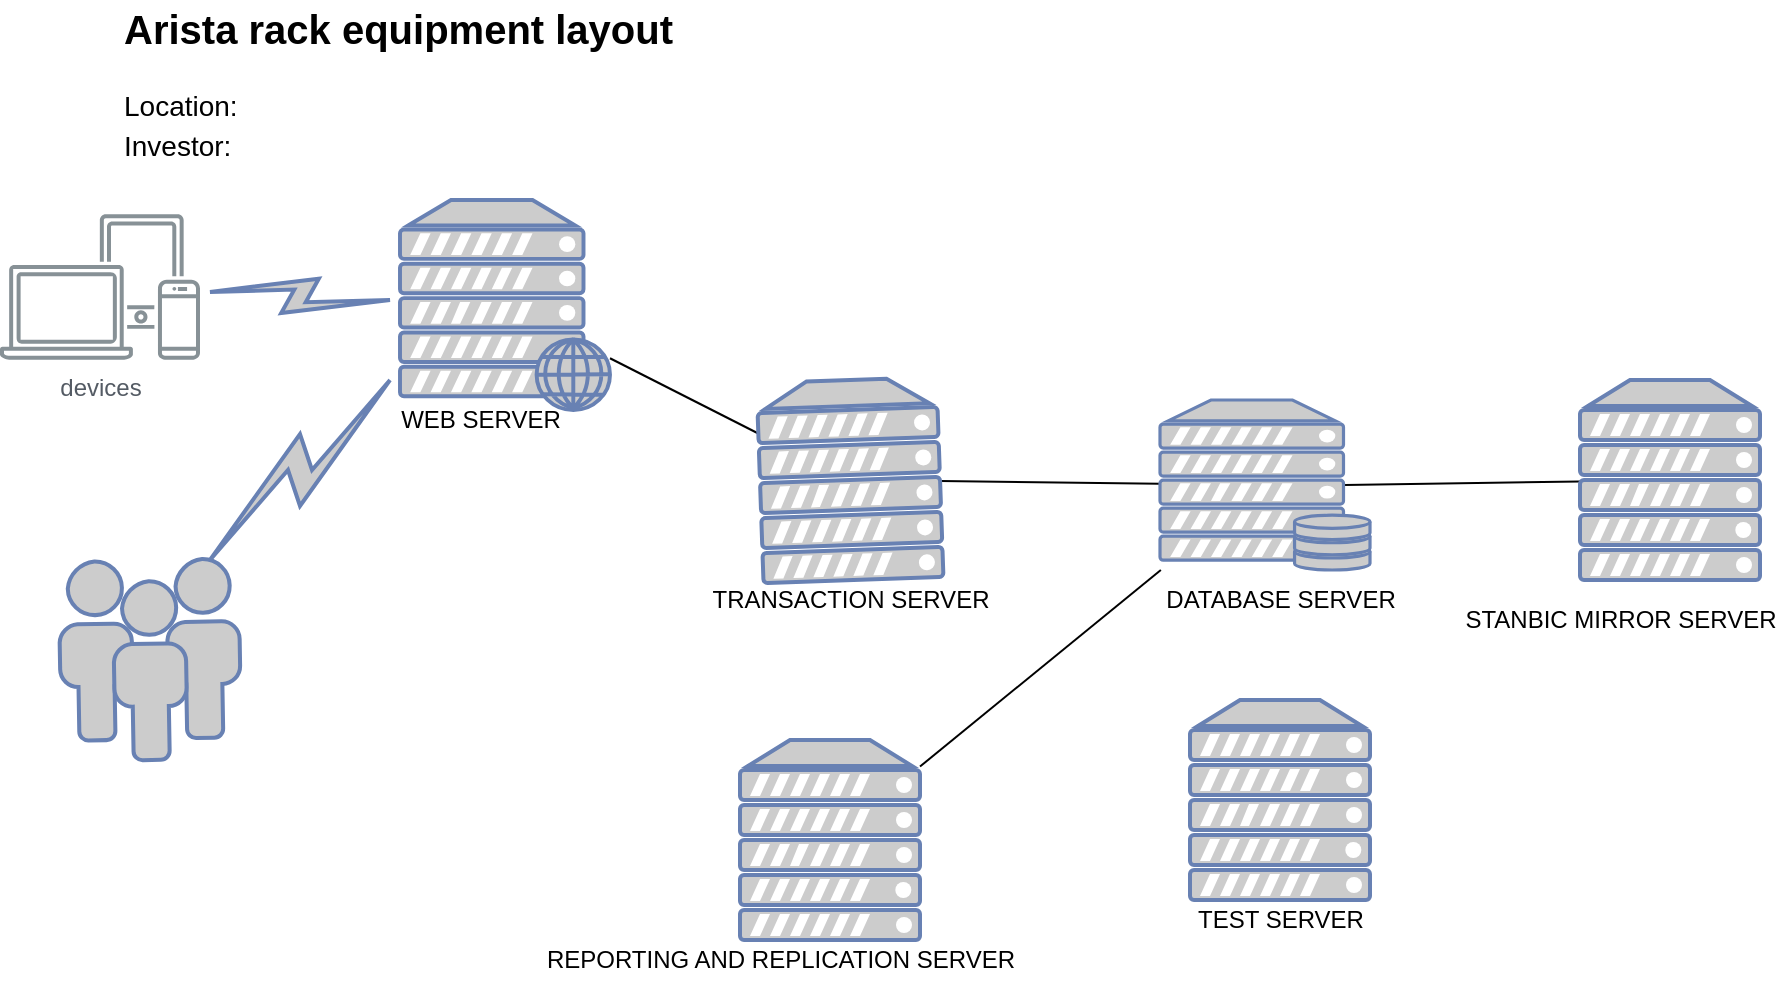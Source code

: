 <mxfile version="13.5.4" type="github">
  <diagram id="l2aKFoh6-Bn0gOPZ2l0T" name="Page-1">
    <mxGraphModel dx="2037" dy="482" grid="1" gridSize="10" guides="1" tooltips="1" connect="1" arrows="1" fold="1" page="1" pageScale="1" pageWidth="1169" pageHeight="827" math="0" shadow="0">
      <root>
        <mxCell id="0" />
        <mxCell id="1" parent="0" />
        <mxCell id="mpq5AgpwV83IM184FDqD-40" value="Arista rack equipment layout" style="text;html=1;resizable=1;points=[];autosize=0;align=left;verticalAlign=top;spacingTop=-4;fontSize=20;fontStyle=1" parent="1" vertex="1">
          <mxGeometry x="40" y="40" width="580" height="30" as="geometry" />
        </mxCell>
        <mxCell id="mpq5AgpwV83IM184FDqD-41" value="Location:" style="text;html=1;resizable=1;points=[];autosize=0;align=left;verticalAlign=middle;spacingTop=-4;fontSize=14;fontStyle=0" parent="1" vertex="1">
          <mxGeometry x="40" y="80" width="580" height="30" as="geometry" />
        </mxCell>
        <mxCell id="mpq5AgpwV83IM184FDqD-42" value="Investor:" style="text;html=1;resizable=1;points=[];autosize=0;align=left;verticalAlign=middle;spacingTop=-4;fontSize=14;fontStyle=0" parent="1" vertex="1">
          <mxGeometry x="40" y="100" width="580" height="30" as="geometry" />
        </mxCell>
        <mxCell id="IGD-j1G_IqfU7hNhVimZ-35" style="rounded=0;orthogonalLoop=1;jettySize=auto;html=1;endArrow=none;endFill=0;" edge="1" parent="1" source="IGD-j1G_IqfU7hNhVimZ-1" target="IGD-j1G_IqfU7hNhVimZ-4">
          <mxGeometry relative="1" as="geometry" />
        </mxCell>
        <object label="" id="IGD-j1G_IqfU7hNhVimZ-1">
          <mxCell style="fontColor=#0066CC;verticalAlign=top;verticalLabelPosition=bottom;labelPosition=center;align=center;html=1;outlineConnect=0;fillColor=#CCCCCC;strokeColor=#6881B3;gradientColor=none;gradientDirection=north;strokeWidth=2;shape=mxgraph.networks.web_server;" vertex="1" parent="1">
            <mxGeometry x="180" y="140" width="105" height="105" as="geometry" />
          </mxCell>
        </object>
        <mxCell id="IGD-j1G_IqfU7hNhVimZ-2" value="" style="fontColor=#0066CC;verticalAlign=top;verticalLabelPosition=bottom;labelPosition=center;align=center;html=1;outlineConnect=0;fillColor=#CCCCCC;strokeColor=#6881B3;gradientColor=none;gradientDirection=north;strokeWidth=2;shape=mxgraph.networks.users;rotation=-1;" vertex="1" parent="1">
          <mxGeometry x="10" y="320" width="90" height="100" as="geometry" />
        </mxCell>
        <mxCell id="IGD-j1G_IqfU7hNhVimZ-36" style="edgeStyle=none;rounded=0;orthogonalLoop=1;jettySize=auto;html=1;endArrow=none;endFill=0;" edge="1" parent="1" source="IGD-j1G_IqfU7hNhVimZ-4" target="IGD-j1G_IqfU7hNhVimZ-29">
          <mxGeometry relative="1" as="geometry" />
        </mxCell>
        <mxCell id="IGD-j1G_IqfU7hNhVimZ-4" value="" style="fontColor=#0066CC;verticalAlign=top;verticalLabelPosition=bottom;labelPosition=center;align=center;html=1;outlineConnect=0;fillColor=#CCCCCC;strokeColor=#6881B3;gradientColor=none;gradientDirection=north;strokeWidth=2;shape=mxgraph.networks.server;rotation=-2;" vertex="1" parent="1">
          <mxGeometry x="360" y="230" width="90" height="100" as="geometry" />
        </mxCell>
        <mxCell id="IGD-j1G_IqfU7hNhVimZ-5" value="" style="fontColor=#0066CC;verticalAlign=top;verticalLabelPosition=bottom;labelPosition=center;align=center;html=1;outlineConnect=0;fillColor=#CCCCCC;strokeColor=#6881B3;gradientColor=none;gradientDirection=north;strokeWidth=2;shape=mxgraph.networks.server;" vertex="1" parent="1">
          <mxGeometry x="350" y="410" width="90" height="100" as="geometry" />
        </mxCell>
        <mxCell id="IGD-j1G_IqfU7hNhVimZ-7" value="devices" style="outlineConnect=0;gradientColor=none;fontColor=#545B64;strokeColor=none;fillColor=#879196;dashed=0;verticalLabelPosition=bottom;verticalAlign=top;align=center;html=1;fontSize=12;fontStyle=0;aspect=fixed;shape=mxgraph.aws4.illustration_devices;pointerEvents=1" vertex="1" parent="1">
          <mxGeometry x="-20" y="147" width="100" height="73" as="geometry" />
        </mxCell>
        <mxCell id="IGD-j1G_IqfU7hNhVimZ-38" style="edgeStyle=none;rounded=0;orthogonalLoop=1;jettySize=auto;html=1;endArrow=none;endFill=0;" edge="1" parent="1" source="IGD-j1G_IqfU7hNhVimZ-29" target="IGD-j1G_IqfU7hNhVimZ-5">
          <mxGeometry relative="1" as="geometry" />
        </mxCell>
        <mxCell id="IGD-j1G_IqfU7hNhVimZ-41" style="edgeStyle=none;rounded=0;orthogonalLoop=1;jettySize=auto;html=1;endArrow=none;endFill=0;exitX=0.88;exitY=0.5;exitDx=0;exitDy=0;exitPerimeter=0;" edge="1" parent="1" source="IGD-j1G_IqfU7hNhVimZ-29" target="IGD-j1G_IqfU7hNhVimZ-40">
          <mxGeometry relative="1" as="geometry" />
        </mxCell>
        <mxCell id="IGD-j1G_IqfU7hNhVimZ-29" value="" style="fontColor=#0066CC;verticalAlign=top;verticalLabelPosition=bottom;labelPosition=center;align=center;html=1;outlineConnect=0;fillColor=#CCCCCC;strokeColor=#6881B3;gradientColor=none;gradientDirection=north;strokeWidth=2;shape=mxgraph.networks.server_storage;" vertex="1" parent="1">
          <mxGeometry x="560" y="240" width="105" height="85" as="geometry" />
        </mxCell>
        <mxCell id="IGD-j1G_IqfU7hNhVimZ-33" value="" style="html=1;outlineConnect=0;fillColor=#CCCCCC;strokeColor=#6881B3;gradientColor=none;gradientDirection=north;strokeWidth=2;shape=mxgraph.networks.comm_link_edge;html=1;" edge="1" parent="1" source="IGD-j1G_IqfU7hNhVimZ-7" target="IGD-j1G_IqfU7hNhVimZ-1">
          <mxGeometry width="100" height="100" relative="1" as="geometry">
            <mxPoint x="140" y="260" as="sourcePoint" />
            <mxPoint x="240" y="160" as="targetPoint" />
          </mxGeometry>
        </mxCell>
        <mxCell id="IGD-j1G_IqfU7hNhVimZ-34" value="" style="html=1;outlineConnect=0;fillColor=#CCCCCC;strokeColor=#6881B3;gradientColor=none;gradientDirection=north;strokeWidth=2;shape=mxgraph.networks.comm_link_edge;html=1;" edge="1" parent="1">
          <mxGeometry width="100" height="100" relative="1" as="geometry">
            <mxPoint x="80" y="325" as="sourcePoint" />
            <mxPoint x="180" y="225" as="targetPoint" />
          </mxGeometry>
        </mxCell>
        <mxCell id="IGD-j1G_IqfU7hNhVimZ-39" value="" style="fontColor=#0066CC;verticalAlign=top;verticalLabelPosition=bottom;labelPosition=center;align=center;html=1;outlineConnect=0;fillColor=#CCCCCC;strokeColor=#6881B3;gradientColor=none;gradientDirection=north;strokeWidth=2;shape=mxgraph.networks.server;" vertex="1" parent="1">
          <mxGeometry x="575" y="390" width="90" height="100" as="geometry" />
        </mxCell>
        <mxCell id="IGD-j1G_IqfU7hNhVimZ-40" value="" style="fontColor=#0066CC;verticalAlign=top;verticalLabelPosition=bottom;labelPosition=center;align=center;html=1;outlineConnect=0;fillColor=#CCCCCC;strokeColor=#6881B3;gradientColor=none;gradientDirection=north;strokeWidth=2;shape=mxgraph.networks.server;" vertex="1" parent="1">
          <mxGeometry x="770" y="230" width="90" height="100" as="geometry" />
        </mxCell>
        <mxCell id="IGD-j1G_IqfU7hNhVimZ-43" value="WEB SERVER" style="text;html=1;resizable=0;autosize=1;align=center;verticalAlign=middle;points=[];fillColor=none;strokeColor=none;rounded=0;" vertex="1" parent="1">
          <mxGeometry x="170" y="240" width="100" height="20" as="geometry" />
        </mxCell>
        <mxCell id="IGD-j1G_IqfU7hNhVimZ-44" value="TRANSACTION SERVER&lt;br&gt;" style="text;html=1;resizable=0;autosize=1;align=center;verticalAlign=middle;points=[];fillColor=none;strokeColor=none;rounded=0;" vertex="1" parent="1">
          <mxGeometry x="330" y="330" width="150" height="20" as="geometry" />
        </mxCell>
        <mxCell id="IGD-j1G_IqfU7hNhVimZ-45" value="DATABASE SERVER" style="text;html=1;resizable=0;autosize=1;align=center;verticalAlign=middle;points=[];fillColor=none;strokeColor=none;rounded=0;" vertex="1" parent="1">
          <mxGeometry x="555" y="330" width="130" height="20" as="geometry" />
        </mxCell>
        <mxCell id="IGD-j1G_IqfU7hNhVimZ-47" value="REPORTING AND REPLICATION SERVER" style="text;html=1;resizable=0;autosize=1;align=center;verticalAlign=middle;points=[];fillColor=none;strokeColor=none;rounded=0;" vertex="1" parent="1">
          <mxGeometry x="245" y="510" width="250" height="20" as="geometry" />
        </mxCell>
        <mxCell id="IGD-j1G_IqfU7hNhVimZ-48" value="TEST SERVER" style="text;html=1;resizable=0;autosize=1;align=center;verticalAlign=middle;points=[];fillColor=none;strokeColor=none;rounded=0;" vertex="1" parent="1">
          <mxGeometry x="570" y="490" width="100" height="20" as="geometry" />
        </mxCell>
        <mxCell id="IGD-j1G_IqfU7hNhVimZ-50" value="STANBIC MIRROR SERVER" style="text;html=1;resizable=0;autosize=1;align=center;verticalAlign=middle;points=[];fillColor=none;strokeColor=none;rounded=0;" vertex="1" parent="1">
          <mxGeometry x="705" y="340" width="170" height="20" as="geometry" />
        </mxCell>
      </root>
    </mxGraphModel>
  </diagram>
</mxfile>
